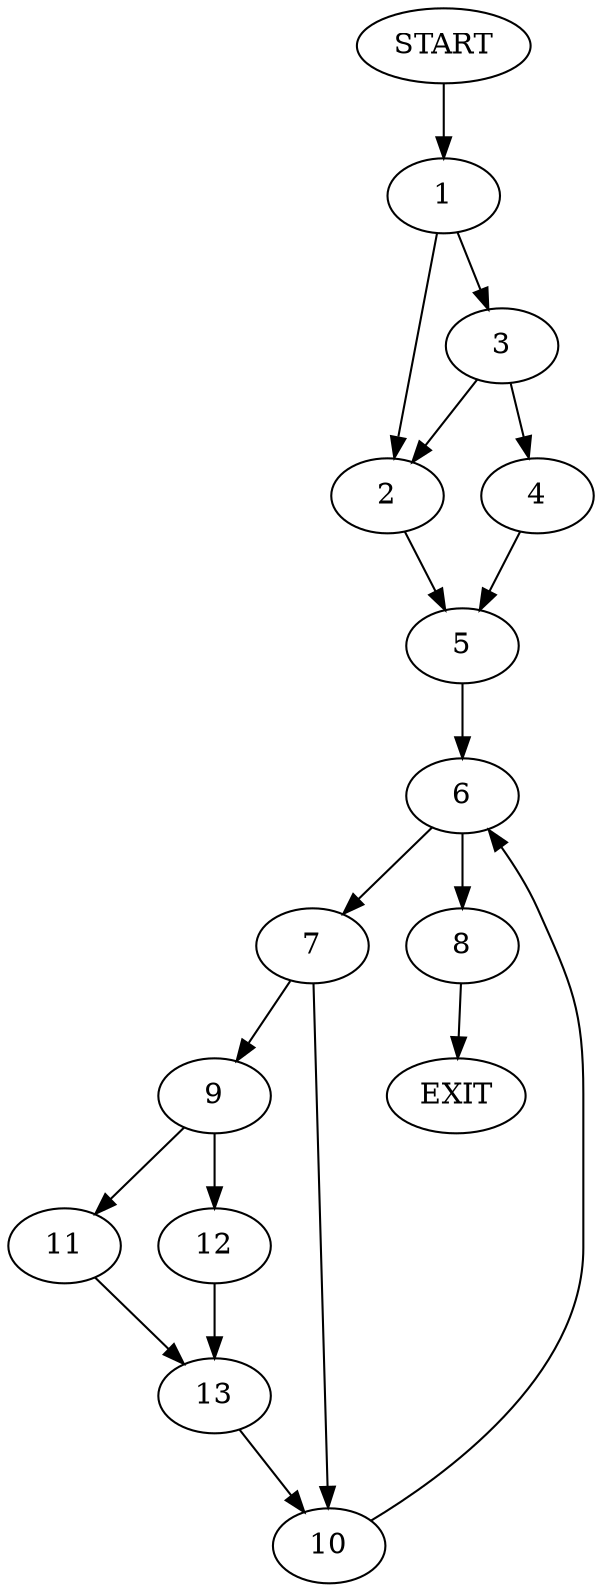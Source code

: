 digraph {
0 [label="START"]
14 [label="EXIT"]
0 -> 1
1 -> 2
1 -> 3
3 -> 2
3 -> 4
2 -> 5
4 -> 5
5 -> 6
6 -> 7
6 -> 8
7 -> 9
7 -> 10
8 -> 14
10 -> 6
9 -> 11
9 -> 12
11 -> 13
12 -> 13
13 -> 10
}
